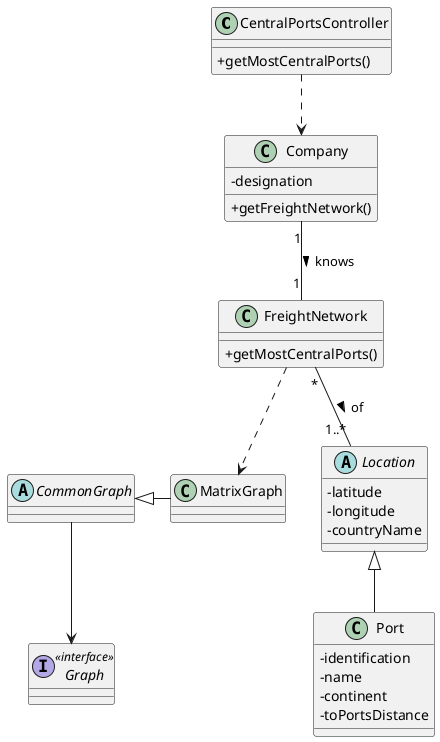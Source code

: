 @startuml

skinparam classAttributeIconSize 0

class CentralPortsController {
    +getMostCentralPorts()
}

class Company {
    -designation
    +getFreightNetwork()
}

class FreightNetwork {
    +getMostCentralPorts()
}

abstract class Location{
    -latitude
    -longitude
    -countryName
}

class Port {
    -identification
    -name
    -continent
    -toPortsDistance
}


class MatrixGraph {}

abstract class CommonGraph {}

interface Graph <<interface>> {}

CentralPortsController ..> Company
Company "1" -- "1" FreightNetwork : knows >
Location <|-- Port
FreightNetwork "*" -- "1..*" Location : of >
FreightNetwork ..> MatrixGraph
CommonGraph <|- MatrixGraph
CommonGraph --> Graph

@enduml